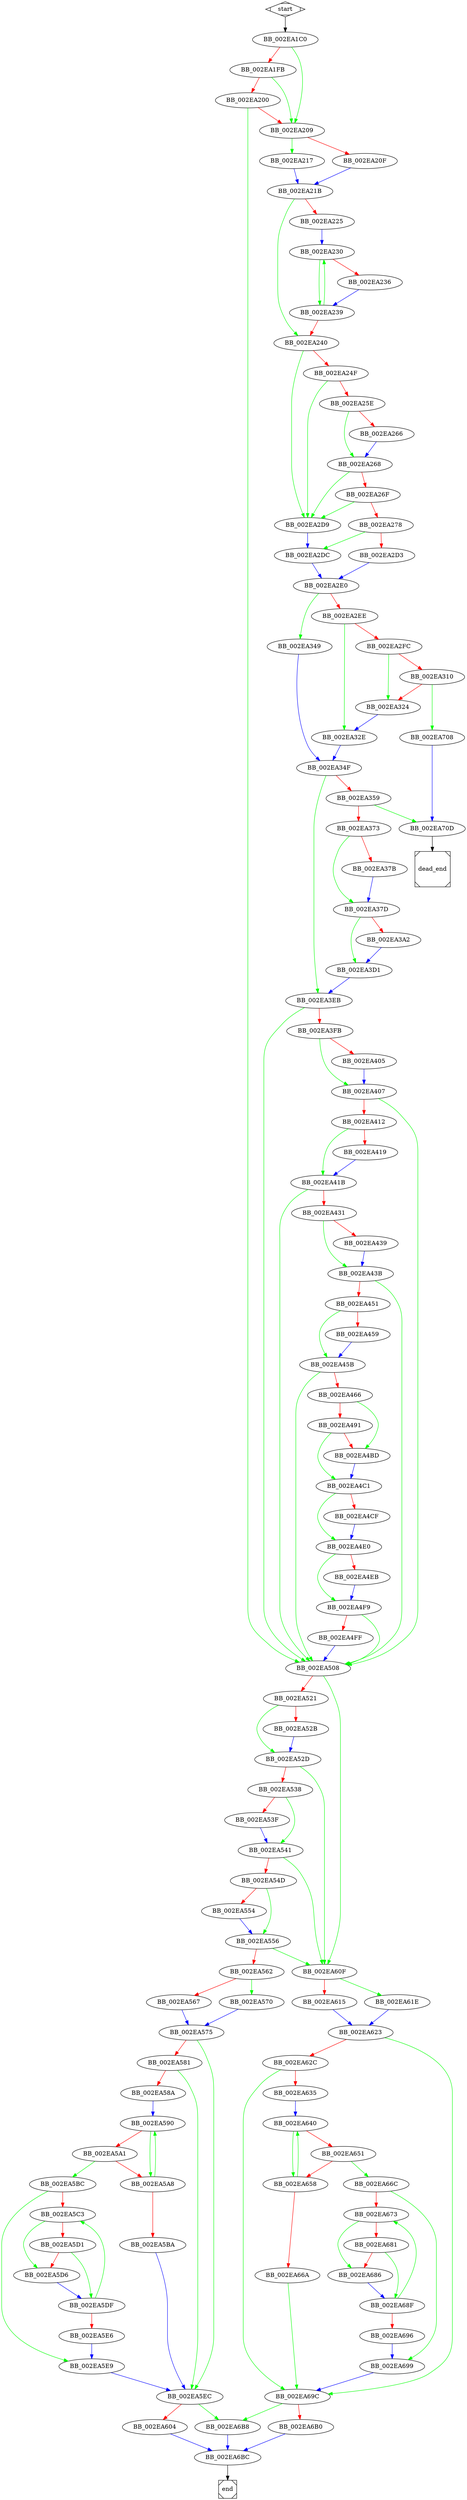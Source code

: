 digraph G {
  start -> BB_002EA1C0;

  BB_002EA1C0 -> BB_002EA1FB [color=red];
  BB_002EA1C0 -> BB_002EA209 [color=green];
  
  BB_002EA1FB -> BB_002EA200 [color=red];
  BB_002EA1FB -> BB_002EA209 [color=green];
  
  BB_002EA200 -> BB_002EA209 [color=red];
  BB_002EA200 -> BB_002EA508 [color=green];
  
  BB_002EA209 -> BB_002EA20F [color=red];
  BB_002EA209 -> BB_002EA217 [color=green];
  
  BB_002EA20F -> BB_002EA21B [color=blue];
  
  BB_002EA217 -> BB_002EA21B [color=blue];
  
  BB_002EA21B -> BB_002EA225 [color=red];
  BB_002EA21B -> BB_002EA240 [color=green];
  
  BB_002EA225 -> BB_002EA230 [color=blue];
  
  BB_002EA230 -> BB_002EA236 [color=red];
  BB_002EA230 -> BB_002EA239 [color=green];
  
  BB_002EA236 -> BB_002EA239 [color=blue];
  
  BB_002EA239 -> BB_002EA240 [color=red];
  BB_002EA239 -> BB_002EA230 [color=green];
  
  BB_002EA240 -> BB_002EA24F [color=red];
  BB_002EA240 -> BB_002EA2D9 [color=green];
  
  BB_002EA24F -> BB_002EA25E [color=red];
  BB_002EA24F -> BB_002EA2D9 [color=green];
  
  BB_002EA25E -> BB_002EA266 [color=red];
  BB_002EA25E -> BB_002EA268 [color=green];
  
  BB_002EA266 -> BB_002EA268 [color=blue];
  
  BB_002EA268 -> BB_002EA26F [color=red];
  BB_002EA268 -> BB_002EA2D9 [color=green];
  
  BB_002EA26F -> BB_002EA278 [color=red];
  BB_002EA26F -> BB_002EA2D9 [color=green];
  
  BB_002EA278 -> BB_002EA2D3 [color=red];
  BB_002EA278 -> BB_002EA2DC [color=green];
  
  BB_002EA2D3 -> BB_002EA2E0 [color=blue];
  
  BB_002EA2D9 -> BB_002EA2DC [color=blue];
  
  BB_002EA2DC -> BB_002EA2E0 [color=blue];
  
  BB_002EA2E0 -> BB_002EA2EE [color=red];
  BB_002EA2E0 -> BB_002EA349 [color=green];
  
  BB_002EA2EE -> BB_002EA2FC [color=red];
  BB_002EA2EE -> BB_002EA32E [color=green];
  
  BB_002EA2FC -> BB_002EA310 [color=red];
  BB_002EA2FC -> BB_002EA324 [color=green];
  
  BB_002EA310 -> BB_002EA324 [color=red];
  BB_002EA310 -> BB_002EA708 [color=green];
  
  BB_002EA324 -> BB_002EA32E [color=blue];
  
  BB_002EA32E -> BB_002EA34F [color=blue];
  
  BB_002EA349 -> BB_002EA34F [color=blue];

  BB_002EA34F -> BB_002EA359 [color=red];
  BB_002EA34F -> BB_002EA3EB [color=green];
  
  BB_002EA359 -> BB_002EA373 [color=red];
  BB_002EA359 -> BB_002EA70D [color=green];
  
  BB_002EA373 -> BB_002EA37B [color=red];
  BB_002EA373 -> BB_002EA37D [color=green];
  
  BB_002EA37B -> BB_002EA37D [color=blue];
  
  BB_002EA37D -> BB_002EA3A2 [color=red];
  BB_002EA37D -> BB_002EA3D1 [color=green];
  
  BB_002EA3A2 -> BB_002EA3D1 [color=blue];
  
  BB_002EA3D1 -> BB_002EA3EB [color=blue];
  
  BB_002EA3EB -> BB_002EA3FB [color=red];
  BB_002EA3EB -> BB_002EA508 [color=green];
  
  BB_002EA3FB -> BB_002EA405 [color=red];
  BB_002EA3FB -> BB_002EA407 [color=green];
  
  BB_002EA405 -> BB_002EA407 [color=blue];
  
  BB_002EA407 -> BB_002EA412 [color=red];
  BB_002EA407 -> BB_002EA508 [color=green];
  
  BB_002EA412 -> BB_002EA419 [color=red];
  BB_002EA412 -> BB_002EA41B [color=green];
  
  BB_002EA419 -> BB_002EA41B [color=blue];
  
  BB_002EA41B -> BB_002EA431 [color=red];
  BB_002EA41B -> BB_002EA508 [color=green];
  
  BB_002EA431 -> BB_002EA439 [color=red];
  BB_002EA431 -> BB_002EA43B [color=green];
  
  BB_002EA439 -> BB_002EA43B [color=blue];
  
  BB_002EA43B -> BB_002EA451 [color=red];
  BB_002EA43B -> BB_002EA508 [color=green];
  
  BB_002EA451 -> BB_002EA459 [color=red];
  BB_002EA451 -> BB_002EA45B [color=green];
  
  BB_002EA459 -> BB_002EA45B [color=blue];
  
  BB_002EA45B -> BB_002EA466 [color=red];
  BB_002EA45B -> BB_002EA508 [color=green];
  
  BB_002EA466 -> BB_002EA491 [color=red];
  BB_002EA466 -> BB_002EA4BD [color=green];
  
  BB_002EA491 -> BB_002EA4BD [color=red];
  BB_002EA491 -> BB_002EA4C1 [color=green];
  
  BB_002EA4BD -> BB_002EA4C1 [color=blue];
  
  BB_002EA4C1 -> BB_002EA4CF [color=red];
  BB_002EA4C1 -> BB_002EA4E0 [color=green];
  
  BB_002EA4CF -> BB_002EA4E0 [color=blue];
  
  BB_002EA4E0 -> BB_002EA4EB [color=red];
  BB_002EA4E0 -> BB_002EA4F9 [color=green];
  
  BB_002EA4EB -> BB_002EA4F9 [color=blue];
  
  BB_002EA4F9 -> BB_002EA4FF [color=red];
  BB_002EA4F9 -> BB_002EA508 [color=green];
  
  BB_002EA4FF -> BB_002EA508 [color=blue];
  
  BB_002EA508 -> BB_002EA521 [color=red];
  BB_002EA508 -> BB_002EA60F [color=green];
  
  BB_002EA521 -> BB_002EA52B [color=red];
  BB_002EA521 -> BB_002EA52D [color=green];
  
  BB_002EA52B -> BB_002EA52D [color=blue];
  
  BB_002EA52D -> BB_002EA538 [color=red];
  BB_002EA52D -> BB_002EA60F [color=green];
  
  BB_002EA538 -> BB_002EA53F [color=red];
  BB_002EA538 -> BB_002EA541 [color=green];
  
  BB_002EA53F -> BB_002EA541 [color=blue];
  
  BB_002EA541 -> BB_002EA54D [color=red];
  BB_002EA541 -> BB_002EA60F [color=green];
  
  BB_002EA54D -> BB_002EA554 [color=red];
  BB_002EA54D -> BB_002EA556 [color=green];
  
  BB_002EA554 -> BB_002EA556 [color=blue];
  
  BB_002EA556 -> BB_002EA562 [color=red];
  BB_002EA556 -> BB_002EA60F [color=green];
  
  BB_002EA562 -> BB_002EA567 [color=red];
  BB_002EA562 -> BB_002EA570 [color=green];
  
  BB_002EA567 -> BB_002EA575 [color=blue];
  
  BB_002EA570 -> BB_002EA575 [color=blue];
  
  BB_002EA575 -> BB_002EA581 [color=red];
  BB_002EA575 -> BB_002EA5EC [color=green];
  
  BB_002EA581 -> BB_002EA58A [color=red];
  BB_002EA581 -> BB_002EA5EC [color=green];
  
  BB_002EA58A -> BB_002EA590 [color=blue];
  
  BB_002EA590 -> BB_002EA5A1 [color=red];
  BB_002EA590 -> BB_002EA5A8 [color=green];
  
  BB_002EA5A1 -> BB_002EA5A8 [color=red];
  BB_002EA5A1 -> BB_002EA5BC [color=green];
  
  BB_002EA5A8 -> BB_002EA5BA [color=red];
  BB_002EA5A8 -> BB_002EA590 [color=green];
  
  BB_002EA5BA -> BB_002EA5EC [color=blue];
  
  BB_002EA5BC -> BB_002EA5C3 [color=red];
  BB_002EA5BC -> BB_002EA5E9 [color=green];
  
  BB_002EA5C3 -> BB_002EA5D1 [color=red];
  BB_002EA5C3 -> BB_002EA5D6 [color=green];
  
  BB_002EA5D1 -> BB_002EA5D6 [color=red];
  BB_002EA5D1 -> BB_002EA5DF [color=green];
  
  BB_002EA5D6 -> BB_002EA5DF [color=blue];
  
  BB_002EA5DF -> BB_002EA5E6 [color=red];
  BB_002EA5DF -> BB_002EA5C3 [color=green];
  
  BB_002EA5E6 -> BB_002EA5E9 [color=blue];
  
  BB_002EA5E9 -> BB_002EA5EC [color=blue];
  
  BB_002EA5EC -> BB_002EA604 [color=red];
  BB_002EA5EC -> BB_002EA6B8 [color=green];
  
  BB_002EA604 -> BB_002EA6BC [color=blue];
  
  BB_002EA60F -> BB_002EA615 [color=red];
  BB_002EA60F -> BB_002EA61E [color=green];
  
  BB_002EA615 -> BB_002EA623 [color=blue];
  
  BB_002EA61E -> BB_002EA623 [color=blue];
  
  BB_002EA623 -> BB_002EA62C [color=red];
  BB_002EA623 -> BB_002EA69C [color=green];
  
  BB_002EA62C -> BB_002EA635 [color=red];
  BB_002EA62C -> BB_002EA69C [color=green];
  
  BB_002EA635 -> BB_002EA640 [color=blue];
  
  BB_002EA640 -> BB_002EA651 [color=red];
  BB_002EA640 -> BB_002EA658 [color=green];
  
  BB_002EA651 -> BB_002EA658 [color=red];
  BB_002EA651 -> BB_002EA66C [color=green];
  
  BB_002EA658 -> BB_002EA66A [color=red];
  BB_002EA658 -> BB_002EA640 [color=green];
  
  BB_002EA66A -> BB_002EA69C [color=green];
  
  BB_002EA66C -> BB_002EA673 [color=red];
  BB_002EA66C -> BB_002EA699 [color=green];
  
  BB_002EA673 -> BB_002EA681 [color=red];
  BB_002EA673 -> BB_002EA686 [color=green];
  
  BB_002EA681 -> BB_002EA686 [color=red];
  BB_002EA681 -> BB_002EA68F [color=green];
  
  BB_002EA686 -> BB_002EA68F [color=blue];
  
  BB_002EA68F -> BB_002EA696 [color=red];
  BB_002EA68F -> BB_002EA673 [color=green];
  
  BB_002EA696 -> BB_002EA699 [color=blue];
  
  BB_002EA699 -> BB_002EA69C [color=blue];
  
  BB_002EA69C -> BB_002EA6B0 [color=red];
  BB_002EA69C -> BB_002EA6B8 [color=green];
  
  BB_002EA6B0 -> BB_002EA6BC [color=blue];
  
  BB_002EA6B8 -> BB_002EA6BC [color=blue];
  
  BB_002EA6BC -> end;
  
  BB_002EA708 -> BB_002EA70D [color=blue];
  
  BB_002EA70D -> dead_end;
  
  start [shape=Mdiamond];
  end [shape=Msquare];
  dead_end [shape=Msquare];
}
